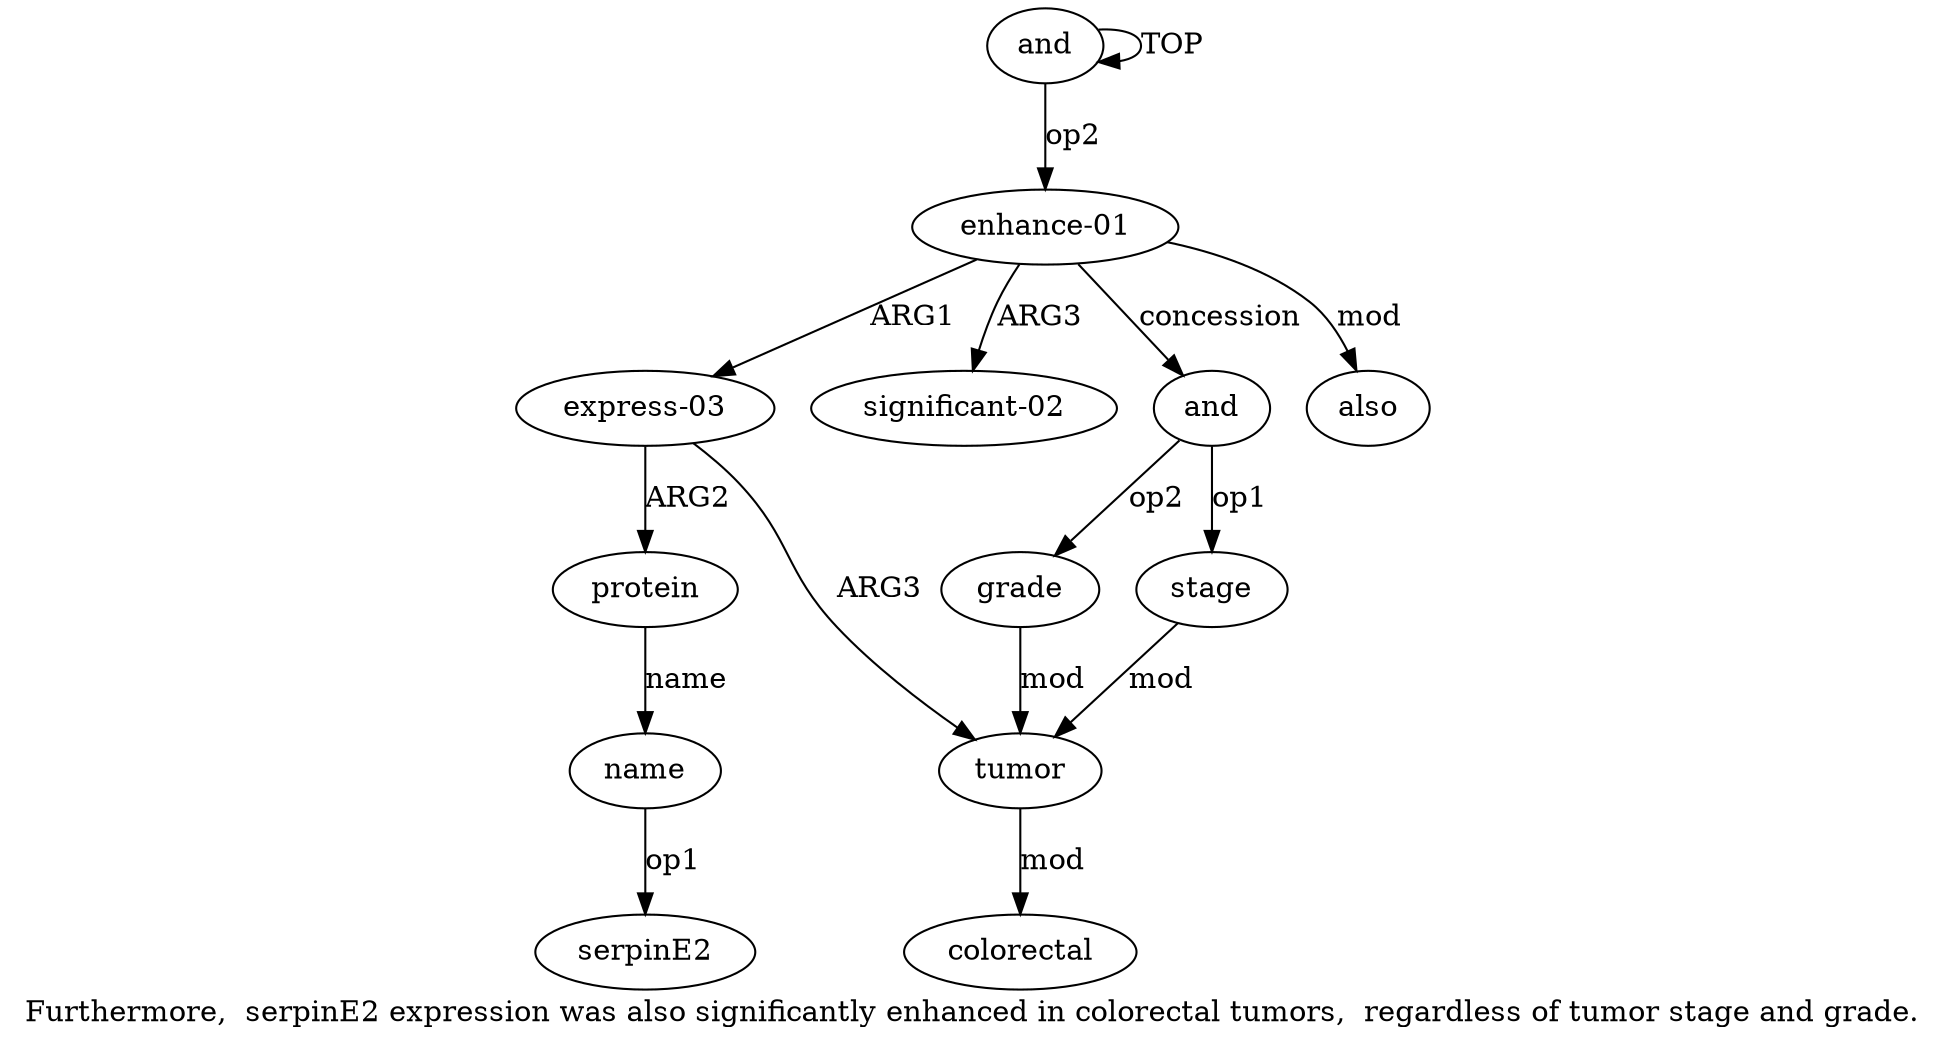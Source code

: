 digraph  {
	graph [label="Furthermore,  serpinE2 expression was also significantly enhanced in colorectal tumors,  regardless of tumor stage and grade."];
	node [label="\N"];
	a11	 [color=black,
		gold_ind=11,
		gold_label=grade,
		label=grade,
		test_ind=11,
		test_label=grade];
	a5	 [color=black,
		gold_ind=5,
		gold_label=tumor,
		label=tumor,
		test_ind=5,
		test_label=tumor];
	a11 -> a5 [key=0,
	color=black,
	gold_label=mod,
	label=mod,
	test_label=mod];
a10 [color=black,
	gold_ind=10,
	gold_label=stage,
	label=stage,
	test_ind=10,
	test_label=stage];
a10 -> a5 [key=0,
color=black,
gold_label=mod,
label=mod,
test_label=mod];
a1 [color=black,
gold_ind=1,
gold_label="enhance-01",
label="enhance-01",
test_ind=1,
test_label="enhance-01"];
a2 [color=black,
gold_ind=2,
gold_label="express-03",
label="express-03",
test_ind=2,
test_label="express-03"];
a1 -> a2 [key=0,
color=black,
gold_label=ARG1,
label=ARG1,
test_label=ARG1];
a7 [color=black,
gold_ind=7,
gold_label="significant-02",
label="significant-02",
test_ind=7,
test_label="significant-02"];
a1 -> a7 [key=0,
color=black,
gold_label=ARG3,
label=ARG3,
test_label=ARG3];
a9 [color=black,
gold_ind=9,
gold_label=and,
label=and,
test_ind=9,
test_label=and];
a1 -> a9 [key=0,
color=black,
gold_label=concession,
label=concession,
test_label=concession];
a8 [color=black,
gold_ind=8,
gold_label=also,
label=also,
test_ind=8,
test_label=also];
a1 -> a8 [key=0,
color=black,
gold_label=mod,
label=mod,
test_label=mod];
a0 [color=black,
gold_ind=0,
gold_label=and,
label=and,
test_ind=0,
test_label=and];
a0 -> a1 [key=0,
color=black,
gold_label=op2,
label=op2,
test_label=op2];
a0 -> a0 [key=0,
color=black,
gold_label=TOP,
label=TOP,
test_label=TOP];
a3 [color=black,
gold_ind=3,
gold_label=protein,
label=protein,
test_ind=3,
test_label=protein];
a4 [color=black,
gold_ind=4,
gold_label=name,
label=name,
test_ind=4,
test_label=name];
a3 -> a4 [key=0,
color=black,
gold_label=name,
label=name,
test_label=name];
a2 -> a3 [key=0,
color=black,
gold_label=ARG2,
label=ARG2,
test_label=ARG2];
a2 -> a5 [key=0,
color=black,
gold_label=ARG3,
label=ARG3,
test_label=ARG3];
a6 [color=black,
gold_ind=6,
gold_label=colorectal,
label=colorectal,
test_ind=6,
test_label=colorectal];
a5 -> a6 [key=0,
color=black,
gold_label=mod,
label=mod,
test_label=mod];
"a4 serpinE2" [color=black,
gold_ind=-1,
gold_label=serpinE2,
label=serpinE2,
test_ind=-1,
test_label=serpinE2];
a4 -> "a4 serpinE2" [key=0,
color=black,
gold_label=op1,
label=op1,
test_label=op1];
a9 -> a11 [key=0,
color=black,
gold_label=op2,
label=op2,
test_label=op2];
a9 -> a10 [key=0,
color=black,
gold_label=op1,
label=op1,
test_label=op1];
}
